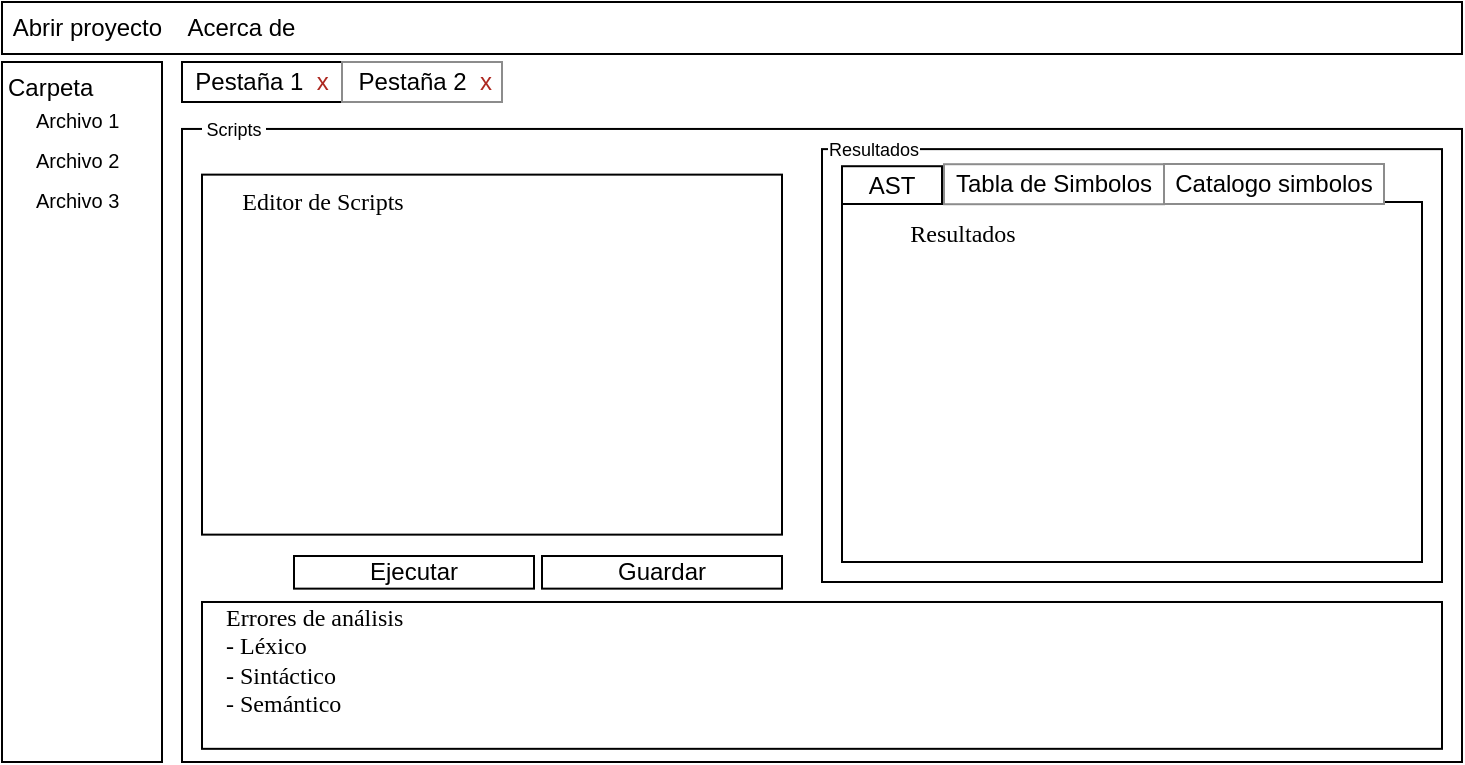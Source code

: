 <mxfile version="28.0.6">
  <diagram name="Página-1" id="jmUtMOBDIvLABy_wvWXz">
    <mxGraphModel dx="922" dy="560" grid="1" gridSize="10" guides="1" tooltips="1" connect="1" arrows="1" fold="1" page="1" pageScale="1" pageWidth="827" pageHeight="1169" math="0" shadow="0">
      <root>
        <mxCell id="0" />
        <mxCell id="1" parent="0" />
        <mxCell id="zqNSef9LkvWPCvFKwhbl-43" value="" style="rounded=0;whiteSpace=wrap;html=1;" vertex="1" parent="1">
          <mxGeometry x="50" y="40" width="80" height="350" as="geometry" />
        </mxCell>
        <mxCell id="zqNSef9LkvWPCvFKwhbl-10" value="" style="group" vertex="1" connectable="0" parent="1">
          <mxGeometry x="150" y="80" width="630" height="310" as="geometry" />
        </mxCell>
        <mxCell id="zqNSef9LkvWPCvFKwhbl-5" value="" style="group" vertex="1" connectable="0" parent="zqNSef9LkvWPCvFKwhbl-10">
          <mxGeometry y="16.316" width="630" height="293.684" as="geometry" />
        </mxCell>
        <mxCell id="zqNSef9LkvWPCvFKwhbl-13" value="" style="rounded=0;whiteSpace=wrap;html=1;" vertex="1" parent="zqNSef9LkvWPCvFKwhbl-5">
          <mxGeometry x="-10" y="-22.842" width="640" height="316.526" as="geometry" />
        </mxCell>
        <mxCell id="zqNSef9LkvWPCvFKwhbl-1" value="&lt;pre&gt;&lt;br&gt;&lt;/pre&gt;" style="rounded=0;whiteSpace=wrap;html=1;align=left;" vertex="1" parent="zqNSef9LkvWPCvFKwhbl-5">
          <mxGeometry width="290" height="180" as="geometry" />
        </mxCell>
        <mxCell id="zqNSef9LkvWPCvFKwhbl-4" value="&lt;font face=&quot;Victor Mono&quot;&gt;Editor de Scripts&lt;/font&gt;" style="text;html=1;align=center;verticalAlign=middle;whiteSpace=wrap;rounded=0;" vertex="1" parent="zqNSef9LkvWPCvFKwhbl-5">
          <mxGeometry x="2" y="1.632" width="117" height="24.474" as="geometry" />
        </mxCell>
        <mxCell id="zqNSef9LkvWPCvFKwhbl-15" value="&lt;span style=&quot;background-color: light-dark(rgb(255, 255, 255), rgb(237, 237, 237));&quot;&gt;&lt;font style=&quot;font-size: 9px;&quot;&gt;&amp;nbsp;Scripts&amp;nbsp;&lt;/font&gt;&lt;/span&gt;" style="text;html=1;align=center;verticalAlign=middle;whiteSpace=wrap;rounded=0;" vertex="1" parent="zqNSef9LkvWPCvFKwhbl-5">
          <mxGeometry x="-14" y="-35.895" width="60" height="24.474" as="geometry" />
        </mxCell>
        <mxCell id="zqNSef9LkvWPCvFKwhbl-51" value="Ejecutar" style="rounded=0;whiteSpace=wrap;html=1;" vertex="1" parent="zqNSef9LkvWPCvFKwhbl-5">
          <mxGeometry x="46" y="190.687" width="120" height="16.316" as="geometry" />
        </mxCell>
        <mxCell id="zqNSef9LkvWPCvFKwhbl-52" value="Guardar" style="rounded=0;whiteSpace=wrap;html=1;" vertex="1" parent="zqNSef9LkvWPCvFKwhbl-5">
          <mxGeometry x="170" y="190.687" width="120" height="16.316" as="geometry" />
        </mxCell>
        <mxCell id="zqNSef9LkvWPCvFKwhbl-54" value="" style="group" vertex="1" connectable="0" parent="zqNSef9LkvWPCvFKwhbl-5">
          <mxGeometry y="213.68" width="630" height="73.421" as="geometry" />
        </mxCell>
        <mxCell id="zqNSef9LkvWPCvFKwhbl-38" value="" style="rounded=0;whiteSpace=wrap;html=1;" vertex="1" parent="zqNSef9LkvWPCvFKwhbl-54">
          <mxGeometry width="620" height="73.421" as="geometry" />
        </mxCell>
        <mxCell id="zqNSef9LkvWPCvFKwhbl-39" value="&lt;font face=&quot;Victor Mono&quot;&gt;Errores de análisis&lt;/font&gt;&lt;div&gt;&lt;font face=&quot;Victor Mono&quot;&gt;- Léxico&lt;/font&gt;&lt;/div&gt;&lt;div&gt;&lt;font face=&quot;Victor Mono&quot;&gt;- Sintáctico&lt;/font&gt;&lt;/div&gt;&lt;div&gt;&lt;font face=&quot;Victor Mono&quot;&gt;- Semántico&lt;/font&gt;&lt;/div&gt;" style="text;html=1;align=left;verticalAlign=middle;whiteSpace=wrap;rounded=0;" vertex="1" parent="zqNSef9LkvWPCvFKwhbl-54">
          <mxGeometry x="10" y="8.158" width="220" height="40.789" as="geometry" />
        </mxCell>
        <mxCell id="zqNSef9LkvWPCvFKwhbl-16" value="" style="group" vertex="1" connectable="0" parent="1">
          <mxGeometry x="470" y="110" width="300" height="190" as="geometry" />
        </mxCell>
        <mxCell id="zqNSef9LkvWPCvFKwhbl-17" value="" style="rounded=0;whiteSpace=wrap;html=1;" vertex="1" parent="zqNSef9LkvWPCvFKwhbl-16">
          <mxGeometry x="-10" y="-26.44" width="310" height="216.44" as="geometry" />
        </mxCell>
        <mxCell id="zqNSef9LkvWPCvFKwhbl-18" value="&lt;pre&gt;&lt;br&gt;&lt;/pre&gt;" style="rounded=0;whiteSpace=wrap;html=1;align=left;" vertex="1" parent="zqNSef9LkvWPCvFKwhbl-16">
          <mxGeometry width="290" height="180" as="geometry" />
        </mxCell>
        <mxCell id="zqNSef9LkvWPCvFKwhbl-19" value="&lt;font face=&quot;Victor Mono&quot;&gt;Resultados&lt;/font&gt;" style="text;html=1;align=center;verticalAlign=middle;whiteSpace=wrap;rounded=0;" vertex="1" parent="zqNSef9LkvWPCvFKwhbl-16">
          <mxGeometry x="2" y="1.889" width="117" height="28.333" as="geometry" />
        </mxCell>
        <mxCell id="zqNSef9LkvWPCvFKwhbl-20" value="&lt;span style=&quot;background-color: light-dark(rgb(255, 255, 255), rgb(237, 237, 237));&quot;&gt;&lt;font style=&quot;font-size: 9px;&quot;&gt;Resultados&lt;/font&gt;&lt;/span&gt;" style="text;html=1;align=center;verticalAlign=middle;whiteSpace=wrap;rounded=0;" vertex="1" parent="zqNSef9LkvWPCvFKwhbl-16">
          <mxGeometry x="-14" y="-41.556" width="60" height="28.333" as="geometry" />
        </mxCell>
        <mxCell id="zqNSef9LkvWPCvFKwhbl-22" value="AST" style="rounded=0;whiteSpace=wrap;html=1;" vertex="1" parent="zqNSef9LkvWPCvFKwhbl-16">
          <mxGeometry y="-17.89" width="50" height="18.89" as="geometry" />
        </mxCell>
        <mxCell id="zqNSef9LkvWPCvFKwhbl-37" value="Catalogo simbolos" style="rounded=0;whiteSpace=wrap;html=1;strokeColor=#8C8C8C;" vertex="1" parent="zqNSef9LkvWPCvFKwhbl-16">
          <mxGeometry x="161" y="-19" width="110" height="20" as="geometry" />
        </mxCell>
        <mxCell id="zqNSef9LkvWPCvFKwhbl-46" value="&lt;font style=&quot;font-size: 10px;&quot;&gt;Archivo 1&lt;/font&gt;" style="text;strokeColor=none;fillColor=none;align=left;verticalAlign=middle;spacingLeft=4;spacingRight=4;overflow=hidden;points=[[0,0.5],[1,0.5]];portConstraint=eastwest;rotatable=0;whiteSpace=wrap;html=1;" vertex="1" parent="1">
          <mxGeometry x="61" y="54" width="60" height="30" as="geometry" />
        </mxCell>
        <mxCell id="zqNSef9LkvWPCvFKwhbl-48" value="&lt;font style=&quot;font-size: 10px;&quot;&gt;Archivo 2&lt;/font&gt;" style="text;strokeColor=none;fillColor=none;align=left;verticalAlign=middle;spacingLeft=4;spacingRight=4;overflow=hidden;points=[[0,0.5],[1,0.5]];portConstraint=eastwest;rotatable=0;whiteSpace=wrap;html=1;" vertex="1" parent="1">
          <mxGeometry x="61" y="74" width="60" height="30" as="geometry" />
        </mxCell>
        <mxCell id="zqNSef9LkvWPCvFKwhbl-49" value="&lt;font style=&quot;font-size: 10px;&quot;&gt;Archivo 3&lt;/font&gt;" style="text;strokeColor=none;fillColor=none;align=left;verticalAlign=middle;spacingLeft=4;spacingRight=4;overflow=hidden;points=[[0,0.5],[1,0.5]];portConstraint=eastwest;rotatable=0;whiteSpace=wrap;html=1;" vertex="1" parent="1">
          <mxGeometry x="61" y="94" width="60" height="30" as="geometry" />
        </mxCell>
        <mxCell id="zqNSef9LkvWPCvFKwhbl-50" value="Carpeta&amp;nbsp;&amp;nbsp;" style="text;html=1;align=left;verticalAlign=middle;whiteSpace=wrap;rounded=0;" vertex="1" parent="1">
          <mxGeometry x="51" y="44" width="60" height="18" as="geometry" />
        </mxCell>
        <mxCell id="zqNSef9LkvWPCvFKwhbl-53" value="&amp;nbsp;Abrir proyecto&amp;nbsp; &amp;nbsp; Acerca de&amp;nbsp;" style="rounded=0;whiteSpace=wrap;html=1;align=left;" vertex="1" parent="1">
          <mxGeometry x="50" y="10" width="730" height="26" as="geometry" />
        </mxCell>
        <mxCell id="zqNSef9LkvWPCvFKwhbl-6" value="Pestaña 1&amp;nbsp; &lt;font style=&quot;color: rgb(173, 40, 32);&quot;&gt;x&lt;/font&gt;" style="rounded=0;whiteSpace=wrap;html=1;" vertex="1" parent="1">
          <mxGeometry x="140" y="40" width="80" height="20" as="geometry" />
        </mxCell>
        <mxCell id="zqNSef9LkvWPCvFKwhbl-9" value="&amp;nbsp;Pestaña 2&amp;nbsp; &lt;font style=&quot;color: rgb(173, 40, 32);&quot;&gt;x&lt;/font&gt;" style="rounded=0;whiteSpace=wrap;html=1;strokeColor=#8C8C8C;" vertex="1" parent="1">
          <mxGeometry x="220" y="40" width="80" height="20" as="geometry" />
        </mxCell>
        <mxCell id="zqNSef9LkvWPCvFKwhbl-21" value="Tabla de Simbolos" style="rounded=0;whiteSpace=wrap;html=1;strokeColor=#8C8C8C;" vertex="1" parent="1">
          <mxGeometry x="521" y="91.11" width="110" height="20" as="geometry" />
        </mxCell>
      </root>
    </mxGraphModel>
  </diagram>
</mxfile>
